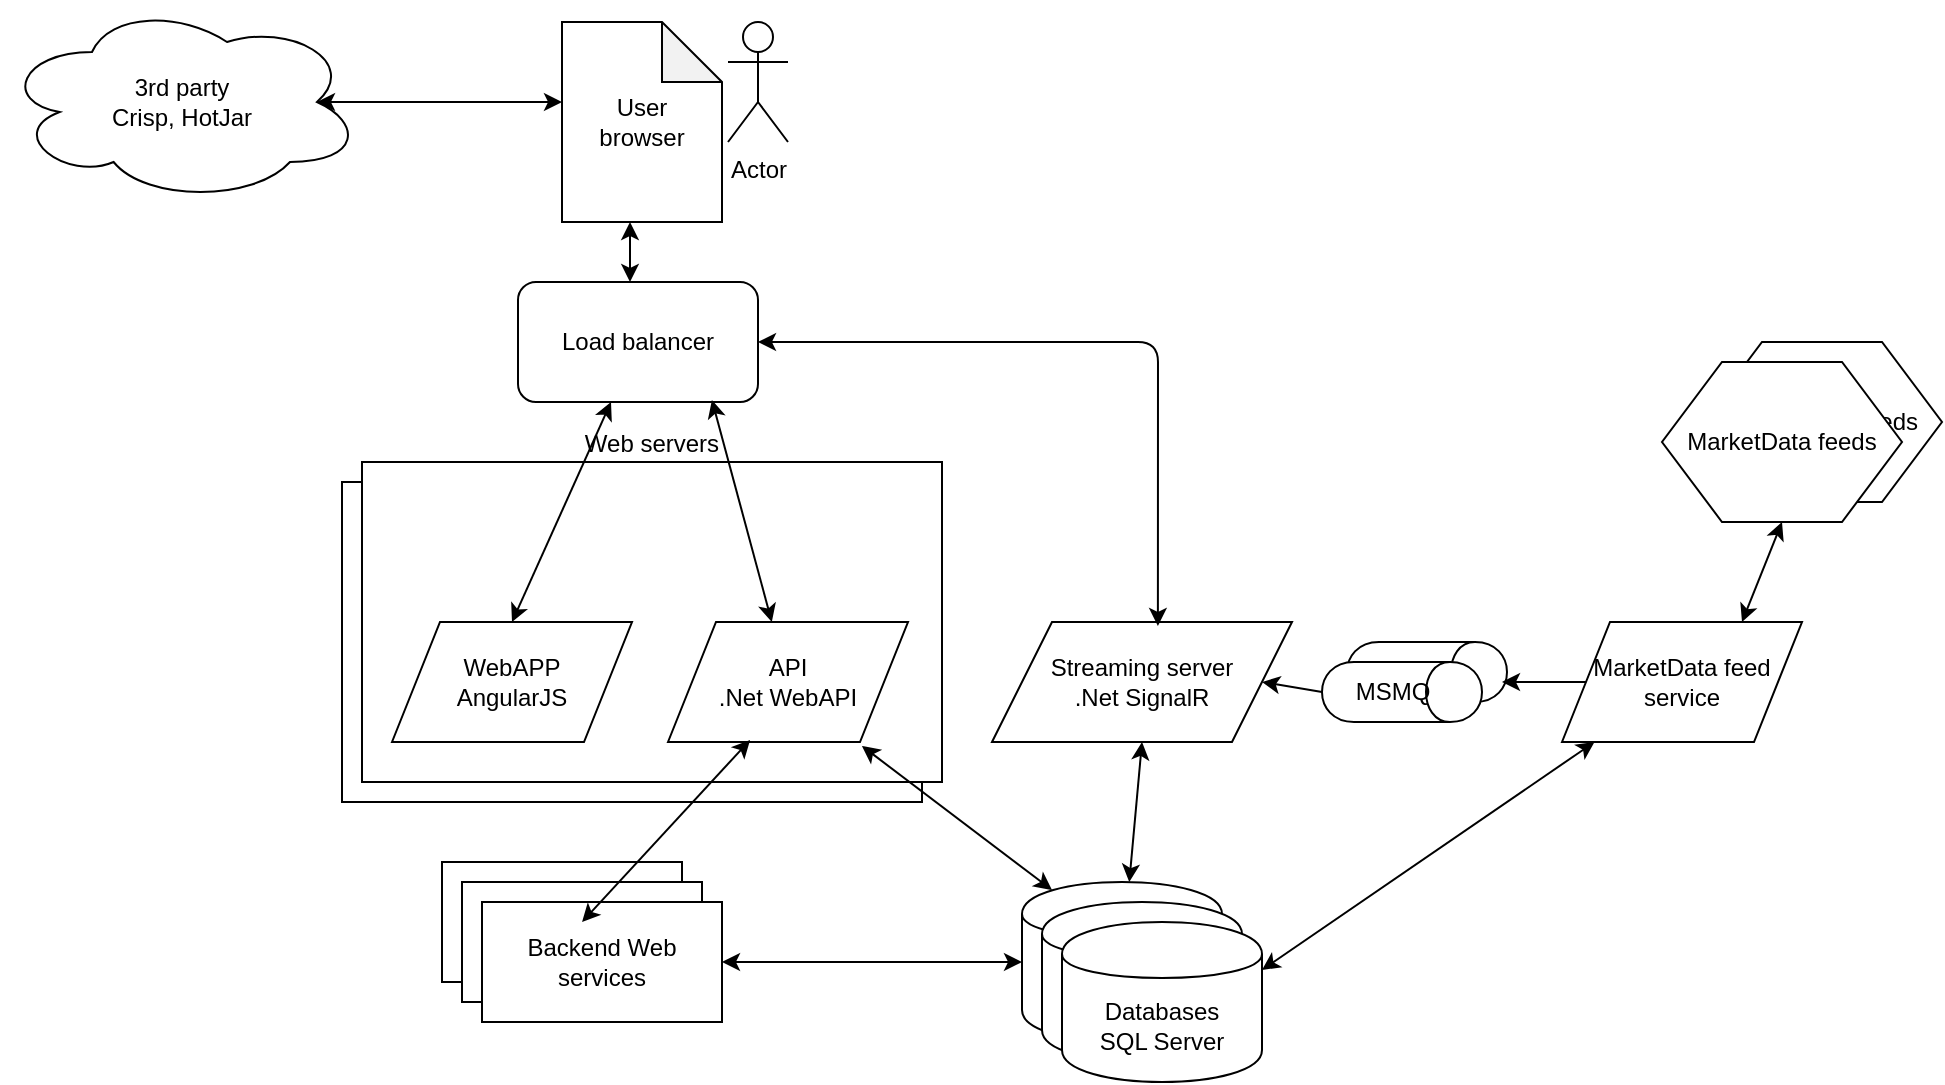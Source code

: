 <mxfile version="11.0.5" type="github"><diagram id="iMwgT1Fvng_tJxX4V_6L" name="Page-1"><mxGraphModel dx="942" dy="577" grid="1" gridSize="10" guides="1" tooltips="1" connect="1" arrows="1" fold="1" page="1" pageScale="1" pageWidth="827" pageHeight="1169" math="0" shadow="0"><root><mxCell id="0"/><mxCell id="1" parent="0"/><mxCell id="EDX4GZ0ZZ-z9nWPdCwBL-1" value="3rd party&lt;br&gt;Crisp, HotJar" style="ellipse;shape=cloud;whiteSpace=wrap;html=1;" vertex="1" parent="1"><mxGeometry x="20" y="20" width="180" height="100" as="geometry"/></mxCell><mxCell id="EDX4GZ0ZZ-z9nWPdCwBL-2" value="Actor" style="shape=umlActor;verticalLabelPosition=bottom;labelBackgroundColor=#ffffff;verticalAlign=top;html=1;outlineConnect=0;" vertex="1" parent="1"><mxGeometry x="383" y="30" width="30" height="60" as="geometry"/></mxCell><mxCell id="EDX4GZ0ZZ-z9nWPdCwBL-3" value="User &lt;br&gt;browser" style="shape=note;whiteSpace=wrap;html=1;backgroundOutline=1;darkOpacity=0.05;" vertex="1" parent="1"><mxGeometry x="300" y="30" width="80" height="100" as="geometry"/></mxCell><mxCell id="EDX4GZ0ZZ-z9nWPdCwBL-4" value="" style="endArrow=classic;startArrow=classic;html=1;exitX=0;exitY=0.4;exitDx=0;exitDy=0;exitPerimeter=0;entryX=0.875;entryY=0.5;entryDx=0;entryDy=0;entryPerimeter=0;" edge="1" parent="1" source="EDX4GZ0ZZ-z9nWPdCwBL-3" target="EDX4GZ0ZZ-z9nWPdCwBL-1"><mxGeometry width="50" height="50" relative="1" as="geometry"><mxPoint x="20" y="200" as="sourcePoint"/><mxPoint x="70" y="150" as="targetPoint"/></mxGeometry></mxCell><mxCell id="EDX4GZ0ZZ-z9nWPdCwBL-5" value="Load balancer&lt;br&gt;" style="rounded=1;whiteSpace=wrap;html=1;" vertex="1" parent="1"><mxGeometry x="278" y="160" width="120" height="60" as="geometry"/></mxCell><mxCell id="EDX4GZ0ZZ-z9nWPdCwBL-6" value="" style="rounded=0;whiteSpace=wrap;html=1;" vertex="1" parent="1"><mxGeometry x="190" y="260" width="290" height="160" as="geometry"/></mxCell><mxCell id="EDX4GZ0ZZ-z9nWPdCwBL-7" value="Web servers" style="rounded=0;whiteSpace=wrap;html=1;labelPosition=center;verticalLabelPosition=top;align=center;verticalAlign=bottom;" vertex="1" parent="1"><mxGeometry x="200" y="250" width="290" height="160" as="geometry"/></mxCell><mxCell id="EDX4GZ0ZZ-z9nWPdCwBL-8" value="WebAPP&lt;br&gt;AngularJS" style="shape=parallelogram;perimeter=parallelogramPerimeter;whiteSpace=wrap;html=1;" vertex="1" parent="1"><mxGeometry x="215" y="330" width="120" height="60" as="geometry"/></mxCell><mxCell id="EDX4GZ0ZZ-z9nWPdCwBL-9" value="API&lt;br&gt;.Net WebAPI" style="shape=parallelogram;perimeter=parallelogramPerimeter;whiteSpace=wrap;html=1;" vertex="1" parent="1"><mxGeometry x="353" y="330" width="120" height="60" as="geometry"/></mxCell><mxCell id="EDX4GZ0ZZ-z9nWPdCwBL-10" value="Backend Web services" style="rounded=0;whiteSpace=wrap;html=1;" vertex="1" parent="1"><mxGeometry x="240" y="450" width="120" height="60" as="geometry"/></mxCell><mxCell id="EDX4GZ0ZZ-z9nWPdCwBL-11" value="Backend Web services" style="rounded=0;whiteSpace=wrap;html=1;" vertex="1" parent="1"><mxGeometry x="250" y="460" width="120" height="60" as="geometry"/></mxCell><mxCell id="EDX4GZ0ZZ-z9nWPdCwBL-12" value="Backend Web services" style="rounded=0;whiteSpace=wrap;html=1;" vertex="1" parent="1"><mxGeometry x="260" y="470" width="120" height="60" as="geometry"/></mxCell><mxCell id="EDX4GZ0ZZ-z9nWPdCwBL-13" value="" style="endArrow=classic;startArrow=classic;html=1;entryX=0.342;entryY=0.983;entryDx=0;entryDy=0;entryPerimeter=0;exitX=0.417;exitY=0.167;exitDx=0;exitDy=0;exitPerimeter=0;" edge="1" parent="1" source="EDX4GZ0ZZ-z9nWPdCwBL-12" target="EDX4GZ0ZZ-z9nWPdCwBL-9"><mxGeometry width="50" height="50" relative="1" as="geometry"><mxPoint x="20" y="600" as="sourcePoint"/><mxPoint x="70" y="550" as="targetPoint"/></mxGeometry></mxCell><mxCell id="EDX4GZ0ZZ-z9nWPdCwBL-14" value="" style="endArrow=classic;startArrow=classic;html=1;entryX=0.425;entryY=1;entryDx=0;entryDy=0;entryPerimeter=0;" edge="1" parent="1" target="EDX4GZ0ZZ-z9nWPdCwBL-3"><mxGeometry width="50" height="50" relative="1" as="geometry"><mxPoint x="334" y="160" as="sourcePoint"/><mxPoint x="370" y="130" as="targetPoint"/></mxGeometry></mxCell><mxCell id="EDX4GZ0ZZ-z9nWPdCwBL-15" value="" style="endArrow=classic;startArrow=classic;html=1;entryX=0.5;entryY=0;entryDx=0;entryDy=0;" edge="1" parent="1" source="EDX4GZ0ZZ-z9nWPdCwBL-5" target="EDX4GZ0ZZ-z9nWPdCwBL-8"><mxGeometry width="50" height="50" relative="1" as="geometry"><mxPoint x="338" y="270" as="sourcePoint"/><mxPoint x="338" y="250" as="targetPoint"/></mxGeometry></mxCell><mxCell id="EDX4GZ0ZZ-z9nWPdCwBL-16" value="" style="endArrow=classic;startArrow=classic;html=1;entryX=0.808;entryY=0.983;entryDx=0;entryDy=0;entryPerimeter=0;" edge="1" parent="1" source="EDX4GZ0ZZ-z9nWPdCwBL-9" target="EDX4GZ0ZZ-z9nWPdCwBL-5"><mxGeometry width="50" height="50" relative="1" as="geometry"><mxPoint x="20" y="600" as="sourcePoint"/><mxPoint x="70" y="550" as="targetPoint"/></mxGeometry></mxCell><mxCell id="EDX4GZ0ZZ-z9nWPdCwBL-18" value="Streaming server&lt;br&gt;.Net SignalR" style="shape=parallelogram;perimeter=parallelogramPerimeter;whiteSpace=wrap;html=1;" vertex="1" parent="1"><mxGeometry x="515" y="330" width="150" height="60" as="geometry"/></mxCell><mxCell id="EDX4GZ0ZZ-z9nWPdCwBL-19" value="" style="endArrow=classic;startArrow=classic;html=1;entryX=1;entryY=0.5;entryDx=0;entryDy=0;exitX=0.553;exitY=0.033;exitDx=0;exitDy=0;exitPerimeter=0;" edge="1" parent="1" source="EDX4GZ0ZZ-z9nWPdCwBL-18" target="EDX4GZ0ZZ-z9nWPdCwBL-5"><mxGeometry width="50" height="50" relative="1" as="geometry"><mxPoint x="400" y="230" as="sourcePoint"/><mxPoint x="450" y="180" as="targetPoint"/><Array as="points"><mxPoint x="598" y="190"/></Array></mxGeometry></mxCell><mxCell id="EDX4GZ0ZZ-z9nWPdCwBL-20" value="" style="shape=cylinder;whiteSpace=wrap;html=1;boundedLbl=1;backgroundOutline=1;" vertex="1" parent="1"><mxGeometry x="530" y="460" width="100" height="80" as="geometry"/></mxCell><mxCell id="EDX4GZ0ZZ-z9nWPdCwBL-21" value="" style="shape=cylinder;whiteSpace=wrap;html=1;boundedLbl=1;backgroundOutline=1;" vertex="1" parent="1"><mxGeometry x="540" y="470" width="100" height="80" as="geometry"/></mxCell><mxCell id="EDX4GZ0ZZ-z9nWPdCwBL-22" value="Databases&lt;br&gt;SQL Server" style="shape=cylinder;whiteSpace=wrap;html=1;boundedLbl=1;backgroundOutline=1;" vertex="1" parent="1"><mxGeometry x="550" y="480" width="100" height="80" as="geometry"/></mxCell><mxCell id="EDX4GZ0ZZ-z9nWPdCwBL-23" value="" style="endArrow=classic;startArrow=classic;html=1;exitX=1;exitY=0.5;exitDx=0;exitDy=0;entryX=0;entryY=0.5;entryDx=0;entryDy=0;" edge="1" parent="1" source="EDX4GZ0ZZ-z9nWPdCwBL-12" target="EDX4GZ0ZZ-z9nWPdCwBL-20"><mxGeometry width="50" height="50" relative="1" as="geometry"><mxPoint x="410" y="540" as="sourcePoint"/><mxPoint x="460" y="490" as="targetPoint"/></mxGeometry></mxCell><mxCell id="EDX4GZ0ZZ-z9nWPdCwBL-24" value="" style="endArrow=classic;startArrow=classic;html=1;exitX=0.808;exitY=1.033;exitDx=0;exitDy=0;exitPerimeter=0;entryX=0.15;entryY=0.05;entryDx=0;entryDy=0;entryPerimeter=0;" edge="1" parent="1" source="EDX4GZ0ZZ-z9nWPdCwBL-9" target="EDX4GZ0ZZ-z9nWPdCwBL-20"><mxGeometry width="50" height="50" relative="1" as="geometry"><mxPoint x="500" y="470" as="sourcePoint"/><mxPoint x="550" y="420" as="targetPoint"/></mxGeometry></mxCell><mxCell id="EDX4GZ0ZZ-z9nWPdCwBL-25" value="" style="endArrow=classic;startArrow=classic;html=1;entryX=0.5;entryY=1;entryDx=0;entryDy=0;" edge="1" parent="1" source="EDX4GZ0ZZ-z9nWPdCwBL-20" target="EDX4GZ0ZZ-z9nWPdCwBL-18"><mxGeometry width="50" height="50" relative="1" as="geometry"><mxPoint x="610" y="440" as="sourcePoint"/><mxPoint x="660" y="390" as="targetPoint"/></mxGeometry></mxCell><mxCell id="EDX4GZ0ZZ-z9nWPdCwBL-27" value="Market data feeds" style="shape=hexagon;perimeter=hexagonPerimeter2;whiteSpace=wrap;html=1;" vertex="1" parent="1"><mxGeometry x="870" y="190" width="120" height="80" as="geometry"/></mxCell><mxCell id="EDX4GZ0ZZ-z9nWPdCwBL-30" value="MarketData feed service" style="shape=parallelogram;perimeter=parallelogramPerimeter;whiteSpace=wrap;html=1;" vertex="1" parent="1"><mxGeometry x="800" y="330" width="120" height="60" as="geometry"/></mxCell><mxCell id="EDX4GZ0ZZ-z9nWPdCwBL-31" value="" style="endArrow=classic;startArrow=classic;html=1;exitX=0.75;exitY=0;exitDx=0;exitDy=0;entryX=0.5;entryY=1;entryDx=0;entryDy=0;" edge="1" parent="1" source="EDX4GZ0ZZ-z9nWPdCwBL-30" target="EDX4GZ0ZZ-z9nWPdCwBL-49"><mxGeometry width="50" height="50" relative="1" as="geometry"><mxPoint x="940" y="240" as="sourcePoint"/><mxPoint x="990" y="190" as="targetPoint"/></mxGeometry></mxCell><mxCell id="EDX4GZ0ZZ-z9nWPdCwBL-34" value="" style="endArrow=classic;startArrow=classic;html=1;entryX=1;entryY=0.3;entryDx=0;entryDy=0;" edge="1" parent="1" source="EDX4GZ0ZZ-z9nWPdCwBL-30" target="EDX4GZ0ZZ-z9nWPdCwBL-22"><mxGeometry width="50" height="50" relative="1" as="geometry"><mxPoint x="860" y="440" as="sourcePoint"/><mxPoint x="860" y="460.711" as="targetPoint"/></mxGeometry></mxCell><mxCell id="EDX4GZ0ZZ-z9nWPdCwBL-36" value="MSMQ" style="shape=cylinder;whiteSpace=wrap;html=1;boundedLbl=1;backgroundOutline=1;align=center;direction=south;" vertex="1" parent="1"><mxGeometry x="692.5" y="340" width="80" height="30" as="geometry"/></mxCell><mxCell id="EDX4GZ0ZZ-z9nWPdCwBL-39" value="MSMQ" style="shape=cylinder;whiteSpace=wrap;html=1;boundedLbl=1;backgroundOutline=1;align=center;direction=south;" vertex="1" parent="1"><mxGeometry x="680" y="350" width="80" height="30" as="geometry"/></mxCell><mxCell id="EDX4GZ0ZZ-z9nWPdCwBL-46" value="" style="endArrow=classic;html=1;exitX=0.5;exitY=1;exitDx=0;exitDy=0;entryX=1;entryY=0.5;entryDx=0;entryDy=0;" edge="1" parent="1" source="EDX4GZ0ZZ-z9nWPdCwBL-39" target="EDX4GZ0ZZ-z9nWPdCwBL-18"><mxGeometry width="50" height="50" relative="1" as="geometry"><mxPoint x="100" y="630" as="sourcePoint"/><mxPoint x="150" y="580" as="targetPoint"/></mxGeometry></mxCell><mxCell id="EDX4GZ0ZZ-z9nWPdCwBL-47" value="" style="endArrow=classic;html=1;" edge="1" parent="1" source="EDX4GZ0ZZ-z9nWPdCwBL-30"><mxGeometry width="50" height="50" relative="1" as="geometry"><mxPoint x="729.289" y="410" as="sourcePoint"/><mxPoint x="770" y="360" as="targetPoint"/></mxGeometry></mxCell><mxCell id="EDX4GZ0ZZ-z9nWPdCwBL-49" value="MarketData feeds" style="shape=hexagon;perimeter=hexagonPerimeter2;whiteSpace=wrap;html=1;" vertex="1" parent="1"><mxGeometry x="850" y="200" width="120" height="80" as="geometry"/></mxCell></root></mxGraphModel></diagram></mxfile>